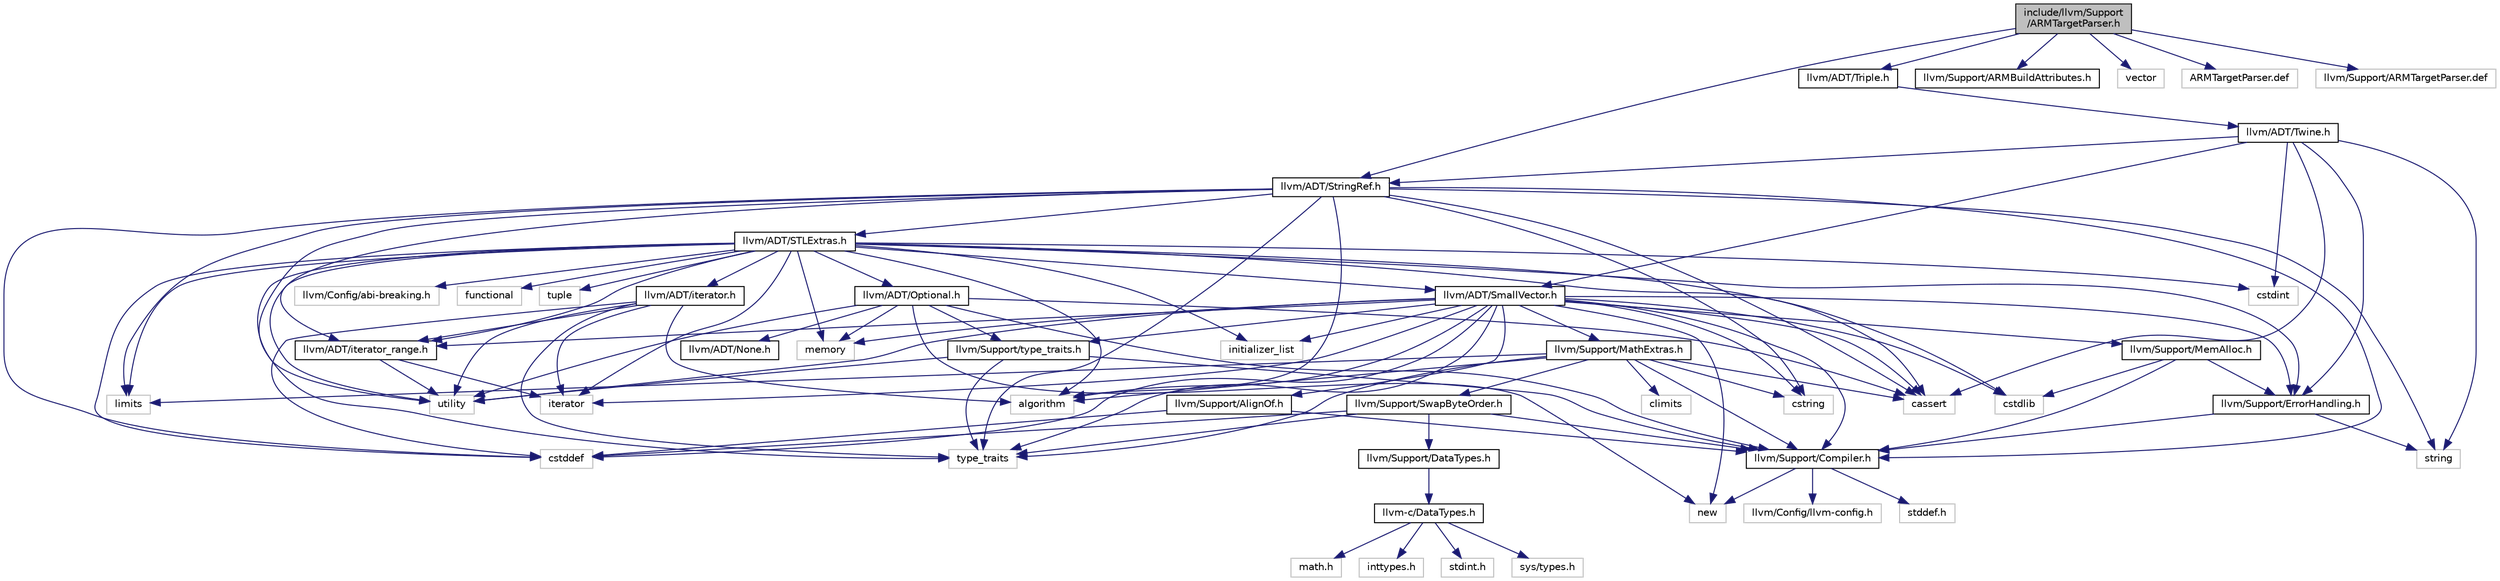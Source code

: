 digraph "include/llvm/Support/ARMTargetParser.h"
{
 // LATEX_PDF_SIZE
  bgcolor="transparent";
  edge [fontname="Helvetica",fontsize="10",labelfontname="Helvetica",labelfontsize="10"];
  node [fontname="Helvetica",fontsize="10",shape="box"];
  Node1 [label="include/llvm/Support\l/ARMTargetParser.h",height=0.2,width=0.4,color="black", fillcolor="grey75", style="filled", fontcolor="black",tooltip=" "];
  Node1 -> Node2 [color="midnightblue",fontsize="10",style="solid",fontname="Helvetica"];
  Node2 [label="llvm/ADT/StringRef.h",height=0.2,width=0.4,color="black",URL="$StringRef_8h.html",tooltip=" "];
  Node2 -> Node3 [color="midnightblue",fontsize="10",style="solid",fontname="Helvetica"];
  Node3 [label="llvm/ADT/STLExtras.h",height=0.2,width=0.4,color="black",URL="$STLExtras_8h.html",tooltip=" "];
  Node3 -> Node4 [color="midnightblue",fontsize="10",style="solid",fontname="Helvetica"];
  Node4 [label="llvm/ADT/Optional.h",height=0.2,width=0.4,color="black",URL="$Optional_8h.html",tooltip=" "];
  Node4 -> Node5 [color="midnightblue",fontsize="10",style="solid",fontname="Helvetica"];
  Node5 [label="llvm/ADT/None.h",height=0.2,width=0.4,color="black",URL="$None_8h.html",tooltip=" "];
  Node4 -> Node6 [color="midnightblue",fontsize="10",style="solid",fontname="Helvetica"];
  Node6 [label="llvm/Support/Compiler.h",height=0.2,width=0.4,color="black",URL="$Compiler_8h.html",tooltip=" "];
  Node6 -> Node7 [color="midnightblue",fontsize="10",style="solid",fontname="Helvetica"];
  Node7 [label="llvm/Config/llvm-config.h",height=0.2,width=0.4,color="grey75",tooltip=" "];
  Node6 -> Node8 [color="midnightblue",fontsize="10",style="solid",fontname="Helvetica"];
  Node8 [label="new",height=0.2,width=0.4,color="grey75",tooltip=" "];
  Node6 -> Node9 [color="midnightblue",fontsize="10",style="solid",fontname="Helvetica"];
  Node9 [label="stddef.h",height=0.2,width=0.4,color="grey75",tooltip=" "];
  Node4 -> Node10 [color="midnightblue",fontsize="10",style="solid",fontname="Helvetica"];
  Node10 [label="llvm/Support/type_traits.h",height=0.2,width=0.4,color="black",URL="$type__traits_8h.html",tooltip=" "];
  Node10 -> Node6 [color="midnightblue",fontsize="10",style="solid",fontname="Helvetica"];
  Node10 -> Node11 [color="midnightblue",fontsize="10",style="solid",fontname="Helvetica"];
  Node11 [label="type_traits",height=0.2,width=0.4,color="grey75",tooltip=" "];
  Node10 -> Node12 [color="midnightblue",fontsize="10",style="solid",fontname="Helvetica"];
  Node12 [label="utility",height=0.2,width=0.4,color="grey75",tooltip=" "];
  Node4 -> Node13 [color="midnightblue",fontsize="10",style="solid",fontname="Helvetica"];
  Node13 [label="cassert",height=0.2,width=0.4,color="grey75",tooltip=" "];
  Node4 -> Node14 [color="midnightblue",fontsize="10",style="solid",fontname="Helvetica"];
  Node14 [label="memory",height=0.2,width=0.4,color="grey75",tooltip=" "];
  Node4 -> Node8 [color="midnightblue",fontsize="10",style="solid",fontname="Helvetica"];
  Node4 -> Node12 [color="midnightblue",fontsize="10",style="solid",fontname="Helvetica"];
  Node3 -> Node15 [color="midnightblue",fontsize="10",style="solid",fontname="Helvetica"];
  Node15 [label="llvm/ADT/SmallVector.h",height=0.2,width=0.4,color="black",URL="$SmallVector_8h.html",tooltip=" "];
  Node15 -> Node16 [color="midnightblue",fontsize="10",style="solid",fontname="Helvetica"];
  Node16 [label="llvm/ADT/iterator_range.h",height=0.2,width=0.4,color="black",URL="$iterator__range_8h.html",tooltip="This provides a very simple, boring adaptor for a begin and end iterator into a range type."];
  Node16 -> Node17 [color="midnightblue",fontsize="10",style="solid",fontname="Helvetica"];
  Node17 [label="iterator",height=0.2,width=0.4,color="grey75",tooltip=" "];
  Node16 -> Node12 [color="midnightblue",fontsize="10",style="solid",fontname="Helvetica"];
  Node15 -> Node18 [color="midnightblue",fontsize="10",style="solid",fontname="Helvetica"];
  Node18 [label="llvm/Support/AlignOf.h",height=0.2,width=0.4,color="black",URL="$AlignOf_8h.html",tooltip=" "];
  Node18 -> Node6 [color="midnightblue",fontsize="10",style="solid",fontname="Helvetica"];
  Node18 -> Node19 [color="midnightblue",fontsize="10",style="solid",fontname="Helvetica"];
  Node19 [label="cstddef",height=0.2,width=0.4,color="grey75",tooltip=" "];
  Node15 -> Node6 [color="midnightblue",fontsize="10",style="solid",fontname="Helvetica"];
  Node15 -> Node20 [color="midnightblue",fontsize="10",style="solid",fontname="Helvetica"];
  Node20 [label="llvm/Support/MathExtras.h",height=0.2,width=0.4,color="black",URL="$MathExtras_8h.html",tooltip=" "];
  Node20 -> Node6 [color="midnightblue",fontsize="10",style="solid",fontname="Helvetica"];
  Node20 -> Node21 [color="midnightblue",fontsize="10",style="solid",fontname="Helvetica"];
  Node21 [label="llvm/Support/SwapByteOrder.h",height=0.2,width=0.4,color="black",URL="$SwapByteOrder_8h.html",tooltip=" "];
  Node21 -> Node6 [color="midnightblue",fontsize="10",style="solid",fontname="Helvetica"];
  Node21 -> Node22 [color="midnightblue",fontsize="10",style="solid",fontname="Helvetica"];
  Node22 [label="llvm/Support/DataTypes.h",height=0.2,width=0.4,color="black",URL="$llvm_2Support_2DataTypes_8h.html",tooltip=" "];
  Node22 -> Node23 [color="midnightblue",fontsize="10",style="solid",fontname="Helvetica"];
  Node23 [label="llvm-c/DataTypes.h",height=0.2,width=0.4,color="black",URL="$llvm-c_2DataTypes_8h.html",tooltip=" "];
  Node23 -> Node24 [color="midnightblue",fontsize="10",style="solid",fontname="Helvetica"];
  Node24 [label="math.h",height=0.2,width=0.4,color="grey75",tooltip=" "];
  Node23 -> Node25 [color="midnightblue",fontsize="10",style="solid",fontname="Helvetica"];
  Node25 [label="inttypes.h",height=0.2,width=0.4,color="grey75",tooltip=" "];
  Node23 -> Node26 [color="midnightblue",fontsize="10",style="solid",fontname="Helvetica"];
  Node26 [label="stdint.h",height=0.2,width=0.4,color="grey75",tooltip=" "];
  Node23 -> Node27 [color="midnightblue",fontsize="10",style="solid",fontname="Helvetica"];
  Node27 [label="sys/types.h",height=0.2,width=0.4,color="grey75",tooltip=" "];
  Node21 -> Node19 [color="midnightblue",fontsize="10",style="solid",fontname="Helvetica"];
  Node21 -> Node11 [color="midnightblue",fontsize="10",style="solid",fontname="Helvetica"];
  Node20 -> Node28 [color="midnightblue",fontsize="10",style="solid",fontname="Helvetica"];
  Node28 [label="algorithm",height=0.2,width=0.4,color="grey75",tooltip=" "];
  Node20 -> Node13 [color="midnightblue",fontsize="10",style="solid",fontname="Helvetica"];
  Node20 -> Node29 [color="midnightblue",fontsize="10",style="solid",fontname="Helvetica"];
  Node29 [label="climits",height=0.2,width=0.4,color="grey75",tooltip=" "];
  Node20 -> Node30 [color="midnightblue",fontsize="10",style="solid",fontname="Helvetica"];
  Node30 [label="cstring",height=0.2,width=0.4,color="grey75",tooltip=" "];
  Node20 -> Node31 [color="midnightblue",fontsize="10",style="solid",fontname="Helvetica"];
  Node31 [label="limits",height=0.2,width=0.4,color="grey75",tooltip=" "];
  Node20 -> Node11 [color="midnightblue",fontsize="10",style="solid",fontname="Helvetica"];
  Node15 -> Node32 [color="midnightblue",fontsize="10",style="solid",fontname="Helvetica"];
  Node32 [label="llvm/Support/MemAlloc.h",height=0.2,width=0.4,color="black",URL="$MemAlloc_8h.html",tooltip="This file defines counterparts of C library allocation functions defined in the namespace 'std'."];
  Node32 -> Node6 [color="midnightblue",fontsize="10",style="solid",fontname="Helvetica"];
  Node32 -> Node33 [color="midnightblue",fontsize="10",style="solid",fontname="Helvetica"];
  Node33 [label="llvm/Support/ErrorHandling.h",height=0.2,width=0.4,color="black",URL="$llvm_2Support_2ErrorHandling_8h.html",tooltip=" "];
  Node33 -> Node6 [color="midnightblue",fontsize="10",style="solid",fontname="Helvetica"];
  Node33 -> Node34 [color="midnightblue",fontsize="10",style="solid",fontname="Helvetica"];
  Node34 [label="string",height=0.2,width=0.4,color="grey75",tooltip=" "];
  Node32 -> Node35 [color="midnightblue",fontsize="10",style="solid",fontname="Helvetica"];
  Node35 [label="cstdlib",height=0.2,width=0.4,color="grey75",tooltip=" "];
  Node15 -> Node10 [color="midnightblue",fontsize="10",style="solid",fontname="Helvetica"];
  Node15 -> Node33 [color="midnightblue",fontsize="10",style="solid",fontname="Helvetica"];
  Node15 -> Node28 [color="midnightblue",fontsize="10",style="solid",fontname="Helvetica"];
  Node15 -> Node13 [color="midnightblue",fontsize="10",style="solid",fontname="Helvetica"];
  Node15 -> Node19 [color="midnightblue",fontsize="10",style="solid",fontname="Helvetica"];
  Node15 -> Node35 [color="midnightblue",fontsize="10",style="solid",fontname="Helvetica"];
  Node15 -> Node30 [color="midnightblue",fontsize="10",style="solid",fontname="Helvetica"];
  Node15 -> Node36 [color="midnightblue",fontsize="10",style="solid",fontname="Helvetica"];
  Node36 [label="initializer_list",height=0.2,width=0.4,color="grey75",tooltip=" "];
  Node15 -> Node17 [color="midnightblue",fontsize="10",style="solid",fontname="Helvetica"];
  Node15 -> Node14 [color="midnightblue",fontsize="10",style="solid",fontname="Helvetica"];
  Node15 -> Node8 [color="midnightblue",fontsize="10",style="solid",fontname="Helvetica"];
  Node15 -> Node11 [color="midnightblue",fontsize="10",style="solid",fontname="Helvetica"];
  Node15 -> Node12 [color="midnightblue",fontsize="10",style="solid",fontname="Helvetica"];
  Node3 -> Node37 [color="midnightblue",fontsize="10",style="solid",fontname="Helvetica"];
  Node37 [label="llvm/ADT/iterator.h",height=0.2,width=0.4,color="black",URL="$iterator_8h.html",tooltip=" "];
  Node37 -> Node16 [color="midnightblue",fontsize="10",style="solid",fontname="Helvetica"];
  Node37 -> Node28 [color="midnightblue",fontsize="10",style="solid",fontname="Helvetica"];
  Node37 -> Node19 [color="midnightblue",fontsize="10",style="solid",fontname="Helvetica"];
  Node37 -> Node17 [color="midnightblue",fontsize="10",style="solid",fontname="Helvetica"];
  Node37 -> Node11 [color="midnightblue",fontsize="10",style="solid",fontname="Helvetica"];
  Node37 -> Node12 [color="midnightblue",fontsize="10",style="solid",fontname="Helvetica"];
  Node3 -> Node16 [color="midnightblue",fontsize="10",style="solid",fontname="Helvetica"];
  Node3 -> Node38 [color="midnightblue",fontsize="10",style="solid",fontname="Helvetica"];
  Node38 [label="llvm/Config/abi-breaking.h",height=0.2,width=0.4,color="grey75",tooltip=" "];
  Node3 -> Node33 [color="midnightblue",fontsize="10",style="solid",fontname="Helvetica"];
  Node3 -> Node28 [color="midnightblue",fontsize="10",style="solid",fontname="Helvetica"];
  Node3 -> Node13 [color="midnightblue",fontsize="10",style="solid",fontname="Helvetica"];
  Node3 -> Node19 [color="midnightblue",fontsize="10",style="solid",fontname="Helvetica"];
  Node3 -> Node39 [color="midnightblue",fontsize="10",style="solid",fontname="Helvetica"];
  Node39 [label="cstdint",height=0.2,width=0.4,color="grey75",tooltip=" "];
  Node3 -> Node35 [color="midnightblue",fontsize="10",style="solid",fontname="Helvetica"];
  Node3 -> Node40 [color="midnightblue",fontsize="10",style="solid",fontname="Helvetica"];
  Node40 [label="functional",height=0.2,width=0.4,color="grey75",tooltip=" "];
  Node3 -> Node36 [color="midnightblue",fontsize="10",style="solid",fontname="Helvetica"];
  Node3 -> Node17 [color="midnightblue",fontsize="10",style="solid",fontname="Helvetica"];
  Node3 -> Node31 [color="midnightblue",fontsize="10",style="solid",fontname="Helvetica"];
  Node3 -> Node14 [color="midnightblue",fontsize="10",style="solid",fontname="Helvetica"];
  Node3 -> Node41 [color="midnightblue",fontsize="10",style="solid",fontname="Helvetica"];
  Node41 [label="tuple",height=0.2,width=0.4,color="grey75",tooltip=" "];
  Node3 -> Node11 [color="midnightblue",fontsize="10",style="solid",fontname="Helvetica"];
  Node3 -> Node12 [color="midnightblue",fontsize="10",style="solid",fontname="Helvetica"];
  Node2 -> Node16 [color="midnightblue",fontsize="10",style="solid",fontname="Helvetica"];
  Node2 -> Node6 [color="midnightblue",fontsize="10",style="solid",fontname="Helvetica"];
  Node2 -> Node28 [color="midnightblue",fontsize="10",style="solid",fontname="Helvetica"];
  Node2 -> Node13 [color="midnightblue",fontsize="10",style="solid",fontname="Helvetica"];
  Node2 -> Node19 [color="midnightblue",fontsize="10",style="solid",fontname="Helvetica"];
  Node2 -> Node30 [color="midnightblue",fontsize="10",style="solid",fontname="Helvetica"];
  Node2 -> Node31 [color="midnightblue",fontsize="10",style="solid",fontname="Helvetica"];
  Node2 -> Node34 [color="midnightblue",fontsize="10",style="solid",fontname="Helvetica"];
  Node2 -> Node11 [color="midnightblue",fontsize="10",style="solid",fontname="Helvetica"];
  Node2 -> Node12 [color="midnightblue",fontsize="10",style="solid",fontname="Helvetica"];
  Node1 -> Node42 [color="midnightblue",fontsize="10",style="solid",fontname="Helvetica"];
  Node42 [label="llvm/ADT/Triple.h",height=0.2,width=0.4,color="black",URL="$Triple_8h.html",tooltip=" "];
  Node42 -> Node43 [color="midnightblue",fontsize="10",style="solid",fontname="Helvetica"];
  Node43 [label="llvm/ADT/Twine.h",height=0.2,width=0.4,color="black",URL="$Twine_8h.html",tooltip=" "];
  Node43 -> Node15 [color="midnightblue",fontsize="10",style="solid",fontname="Helvetica"];
  Node43 -> Node2 [color="midnightblue",fontsize="10",style="solid",fontname="Helvetica"];
  Node43 -> Node33 [color="midnightblue",fontsize="10",style="solid",fontname="Helvetica"];
  Node43 -> Node13 [color="midnightblue",fontsize="10",style="solid",fontname="Helvetica"];
  Node43 -> Node39 [color="midnightblue",fontsize="10",style="solid",fontname="Helvetica"];
  Node43 -> Node34 [color="midnightblue",fontsize="10",style="solid",fontname="Helvetica"];
  Node1 -> Node44 [color="midnightblue",fontsize="10",style="solid",fontname="Helvetica"];
  Node44 [label="llvm/Support/ARMBuildAttributes.h",height=0.2,width=0.4,color="black",URL="$ARMBuildAttributes_8h.html",tooltip=" "];
  Node1 -> Node45 [color="midnightblue",fontsize="10",style="solid",fontname="Helvetica"];
  Node45 [label="vector",height=0.2,width=0.4,color="grey75",tooltip=" "];
  Node1 -> Node46 [color="midnightblue",fontsize="10",style="solid",fontname="Helvetica"];
  Node46 [label="ARMTargetParser.def",height=0.2,width=0.4,color="grey75",tooltip=" "];
  Node1 -> Node47 [color="midnightblue",fontsize="10",style="solid",fontname="Helvetica"];
  Node47 [label="llvm/Support/ARMTargetParser.def",height=0.2,width=0.4,color="grey75",tooltip=" "];
}
